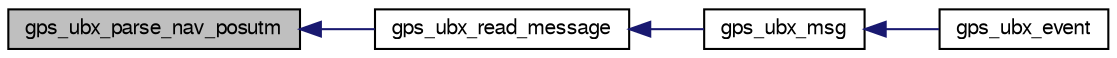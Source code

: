 digraph "gps_ubx_parse_nav_posutm"
{
  edge [fontname="FreeSans",fontsize="10",labelfontname="FreeSans",labelfontsize="10"];
  node [fontname="FreeSans",fontsize="10",shape=record];
  rankdir="LR";
  Node1 [label="gps_ubx_parse_nav_posutm",height=0.2,width=0.4,color="black", fillcolor="grey75", style="filled", fontcolor="black"];
  Node1 -> Node2 [dir="back",color="midnightblue",fontsize="10",style="solid",fontname="FreeSans"];
  Node2 [label="gps_ubx_read_message",height=0.2,width=0.4,color="black", fillcolor="white", style="filled",URL="$gps__ubx_8h.html#a40f87b11657c4465a6a31c8c80e2aad9"];
  Node2 -> Node3 [dir="back",color="midnightblue",fontsize="10",style="solid",fontname="FreeSans"];
  Node3 [label="gps_ubx_msg",height=0.2,width=0.4,color="black", fillcolor="white", style="filled",URL="$gps__ubx_8h.html#ab3be7fdb9eae93ba80f43b848cdb7416"];
  Node3 -> Node4 [dir="back",color="midnightblue",fontsize="10",style="solid",fontname="FreeSans"];
  Node4 [label="gps_ubx_event",height=0.2,width=0.4,color="black", fillcolor="white", style="filled",URL="$gps__ubx_8h.html#a8384aab04d3a0e824cf5a71403515730"];
}
